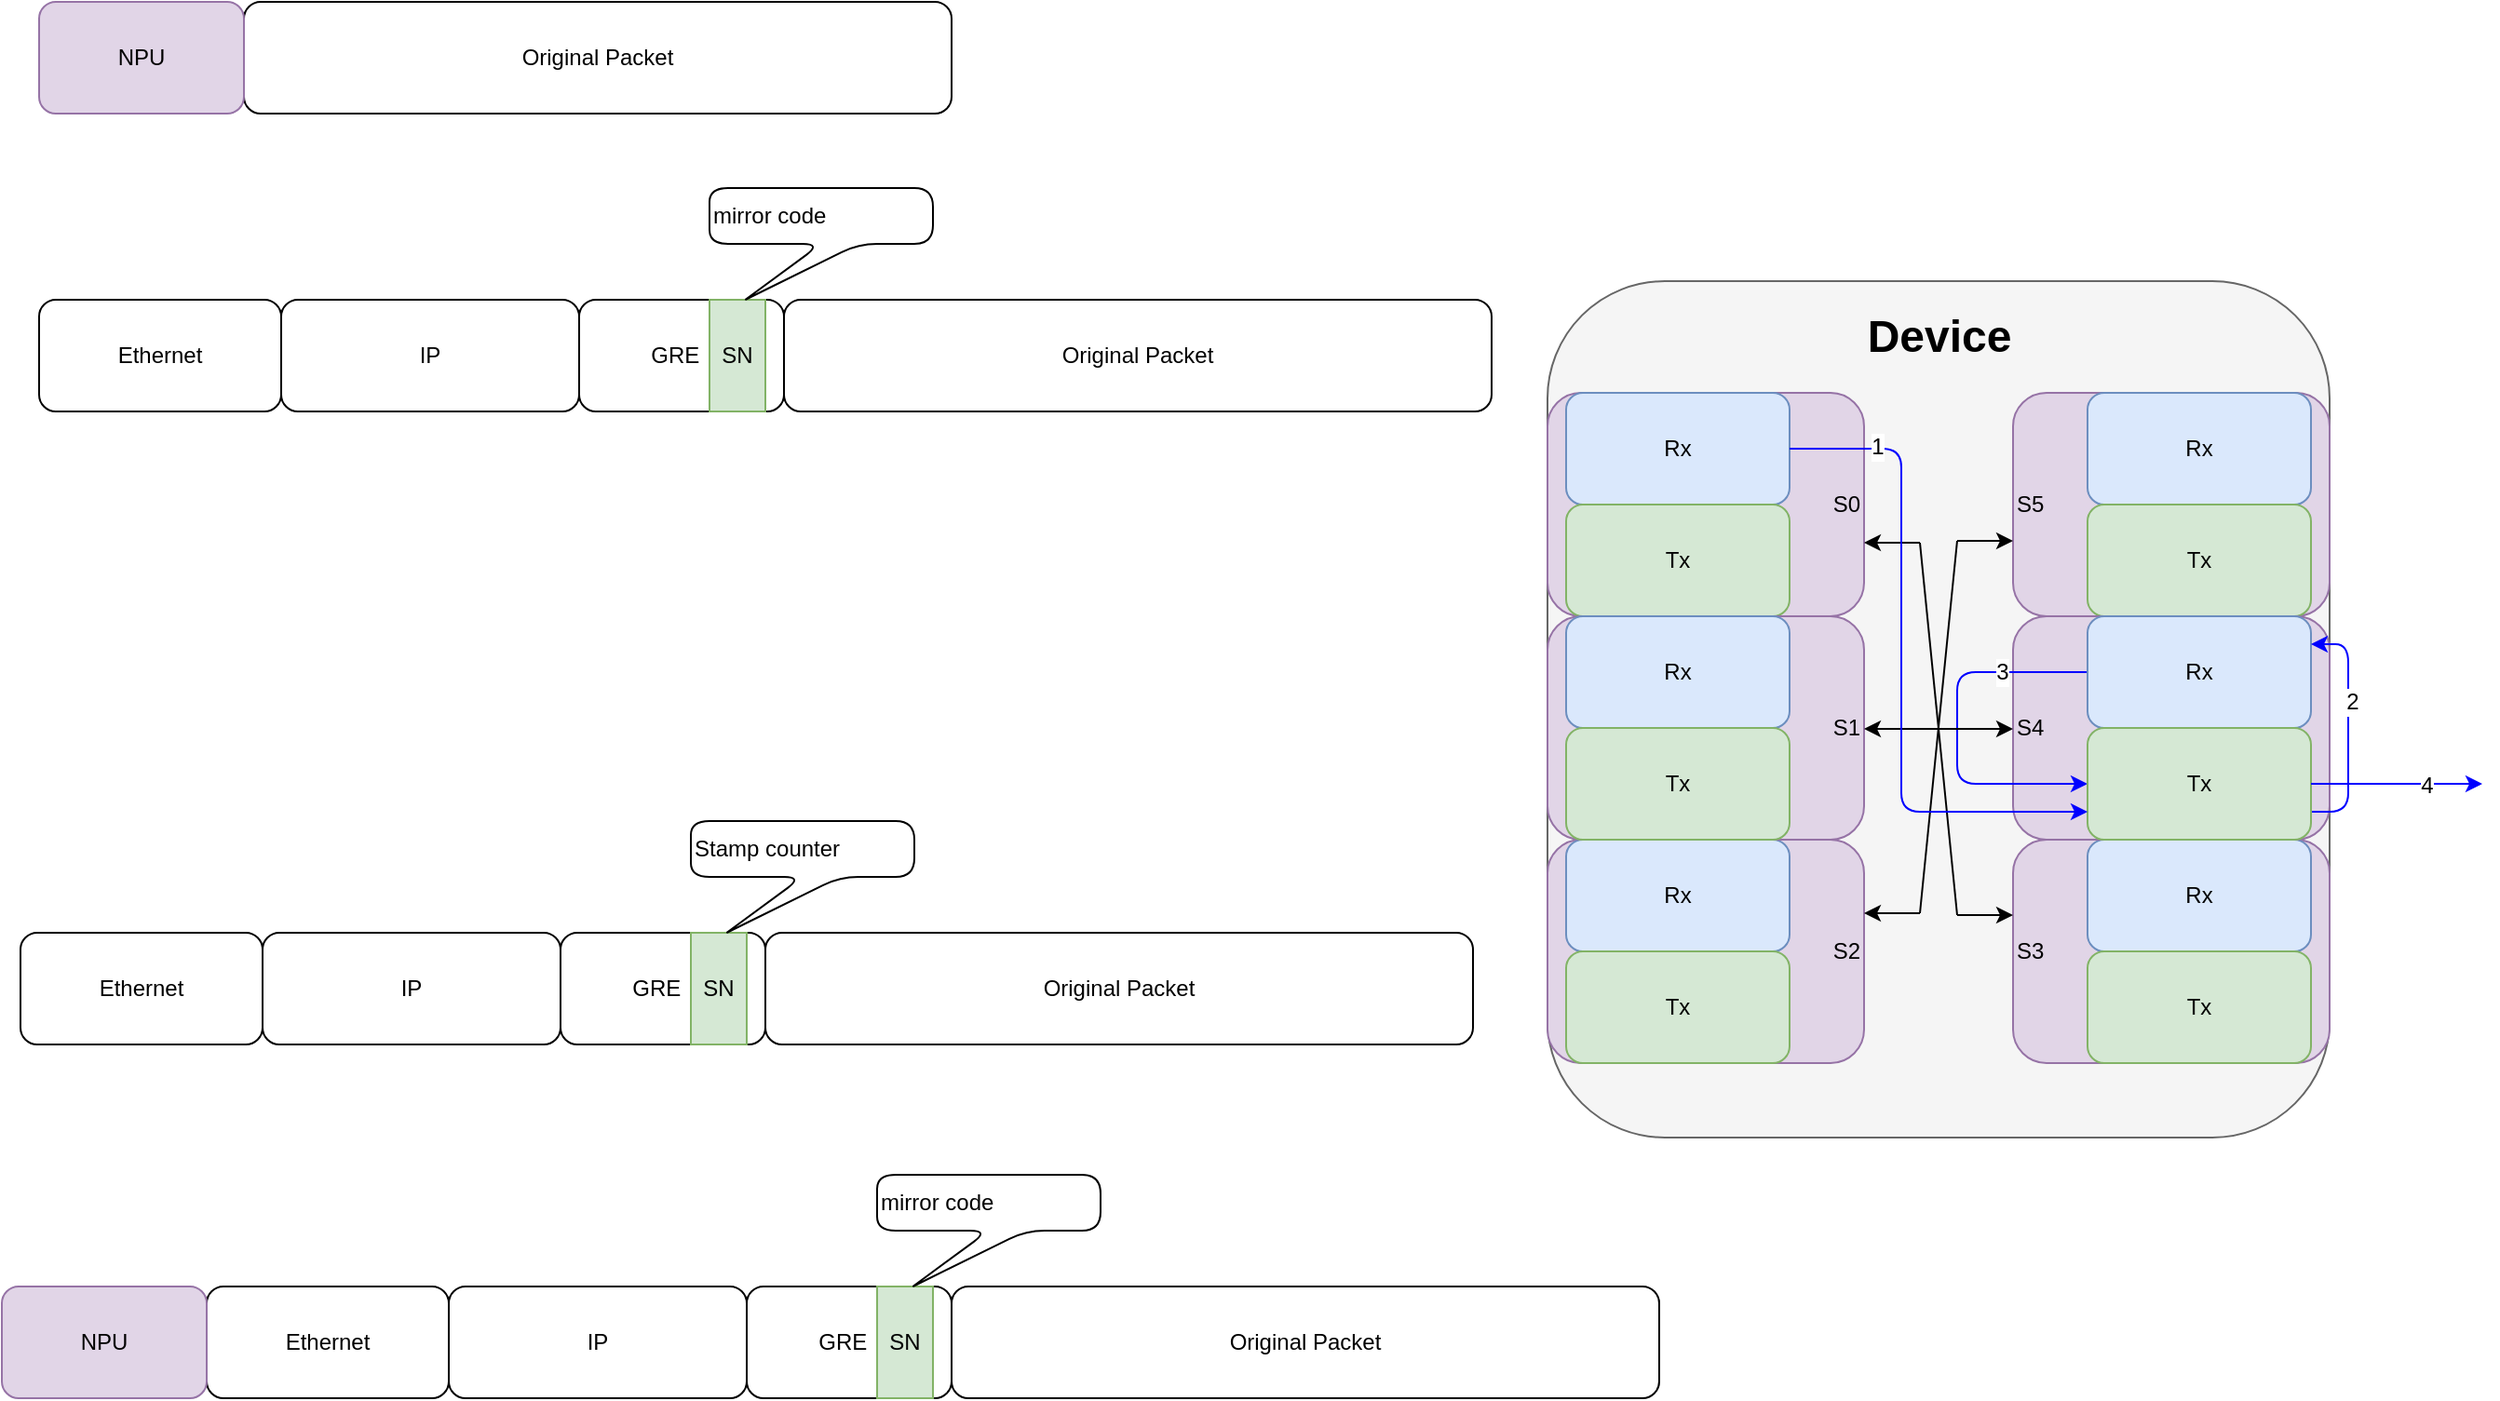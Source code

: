 <mxfile version="12.3.2" type="device" pages="1"><diagram name="Page-1" id="b520641d-4fe3-3701-9064-5fc419738815"><mxGraphModel dx="1092" dy="767" grid="1" gridSize="10" guides="1" tooltips="1" connect="1" arrows="1" fold="1" page="1" pageScale="1" pageWidth="1100" pageHeight="850" background="#ffffff" math="0" shadow="0"><root><mxCell id="0"/><mxCell id="1" parent="0"/><mxCell id="hanE_L80xzThyIajDXfe-21" value="Overlay" parent="0"/><mxCell id="hanE_L80xzThyIajDXfe-97" value="" style="group" vertex="1" connectable="0" parent="hanE_L80xzThyIajDXfe-21"><mxGeometry x="910" y="170" width="420" height="460" as="geometry"/></mxCell><mxCell id="hanE_L80xzThyIajDXfe-82" value="" style="group" vertex="1" connectable="0" parent="hanE_L80xzThyIajDXfe-97"><mxGeometry width="420" height="460" as="geometry"/></mxCell><mxCell id="hanE_L80xzThyIajDXfe-42" value="&lt;br&gt;&lt;br&gt;" style="rounded=1;whiteSpace=wrap;html=1;comic=0;align=center;labelPosition=center;verticalLabelPosition=top;verticalAlign=bottom;fillColor=#f5f5f5;strokeColor=#666666;fontColor=#333333;" vertex="1" parent="hanE_L80xzThyIajDXfe-82"><mxGeometry width="420" height="460" as="geometry"/></mxCell><mxCell id="hanE_L80xzThyIajDXfe-52" value="" style="group" vertex="1" connectable="0" parent="hanE_L80xzThyIajDXfe-82"><mxGeometry y="60" width="420" height="120" as="geometry"/></mxCell><mxCell id="hanE_L80xzThyIajDXfe-41" value="S0" style="rounded=1;whiteSpace=wrap;html=1;comic=0;align=right;fillColor=#e1d5e7;strokeColor=#9673a6;" vertex="1" parent="hanE_L80xzThyIajDXfe-52"><mxGeometry width="170" height="120" as="geometry"/></mxCell><mxCell id="hanE_L80xzThyIajDXfe-39" value="Rx" style="rounded=1;whiteSpace=wrap;html=1;comic=0;fillColor=#dae8fc;strokeColor=#6c8ebf;" vertex="1" parent="hanE_L80xzThyIajDXfe-52"><mxGeometry x="10" width="120" height="60" as="geometry"/></mxCell><mxCell id="hanE_L80xzThyIajDXfe-40" value="Tx" style="rounded=1;whiteSpace=wrap;html=1;comic=0;fillColor=#d5e8d4;strokeColor=#82b366;" vertex="1" parent="hanE_L80xzThyIajDXfe-52"><mxGeometry x="10" y="60" width="120" height="60" as="geometry"/></mxCell><mxCell id="hanE_L80xzThyIajDXfe-49" value="S5" style="rounded=1;whiteSpace=wrap;html=1;comic=0;align=left;fillColor=#e1d5e7;strokeColor=#9673a6;" vertex="1" parent="hanE_L80xzThyIajDXfe-52"><mxGeometry x="250" width="170" height="120" as="geometry"/></mxCell><mxCell id="hanE_L80xzThyIajDXfe-50" value="Rx" style="rounded=1;whiteSpace=wrap;html=1;comic=0;fillColor=#dae8fc;strokeColor=#6c8ebf;" vertex="1" parent="hanE_L80xzThyIajDXfe-52"><mxGeometry x="290" width="120" height="60" as="geometry"/></mxCell><mxCell id="hanE_L80xzThyIajDXfe-51" value="Tx" style="rounded=1;whiteSpace=wrap;html=1;comic=0;fillColor=#d5e8d4;strokeColor=#82b366;" vertex="1" parent="hanE_L80xzThyIajDXfe-52"><mxGeometry x="290" y="60" width="120" height="60" as="geometry"/></mxCell><mxCell id="hanE_L80xzThyIajDXfe-53" value="" style="group" vertex="1" connectable="0" parent="hanE_L80xzThyIajDXfe-82"><mxGeometry y="300" width="420" height="120" as="geometry"/></mxCell><mxCell id="hanE_L80xzThyIajDXfe-54" value="S2" style="rounded=1;whiteSpace=wrap;html=1;comic=0;align=right;fillColor=#e1d5e7;strokeColor=#9673a6;" vertex="1" parent="hanE_L80xzThyIajDXfe-53"><mxGeometry width="170" height="120" as="geometry"/></mxCell><mxCell id="hanE_L80xzThyIajDXfe-55" value="Rx" style="rounded=1;whiteSpace=wrap;html=1;comic=0;fillColor=#dae8fc;strokeColor=#6c8ebf;" vertex="1" parent="hanE_L80xzThyIajDXfe-53"><mxGeometry x="10" width="120" height="60" as="geometry"/></mxCell><mxCell id="hanE_L80xzThyIajDXfe-56" value="Tx" style="rounded=1;whiteSpace=wrap;html=1;comic=0;fillColor=#d5e8d4;strokeColor=#82b366;" vertex="1" parent="hanE_L80xzThyIajDXfe-53"><mxGeometry x="10" y="60" width="120" height="60" as="geometry"/></mxCell><mxCell id="hanE_L80xzThyIajDXfe-57" value="S3" style="rounded=1;whiteSpace=wrap;html=1;comic=0;align=left;fillColor=#e1d5e7;strokeColor=#9673a6;" vertex="1" parent="hanE_L80xzThyIajDXfe-53"><mxGeometry x="250" width="170" height="120" as="geometry"/></mxCell><mxCell id="hanE_L80xzThyIajDXfe-58" value="Rx" style="rounded=1;whiteSpace=wrap;html=1;comic=0;fillColor=#dae8fc;strokeColor=#6c8ebf;" vertex="1" parent="hanE_L80xzThyIajDXfe-53"><mxGeometry x="290" width="120" height="60" as="geometry"/></mxCell><mxCell id="hanE_L80xzThyIajDXfe-59" value="Tx" style="rounded=1;whiteSpace=wrap;html=1;comic=0;fillColor=#d5e8d4;strokeColor=#82b366;" vertex="1" parent="hanE_L80xzThyIajDXfe-53"><mxGeometry x="290" y="60" width="120" height="60" as="geometry"/></mxCell><mxCell id="hanE_L80xzThyIajDXfe-60" value="" style="group" vertex="1" connectable="0" parent="hanE_L80xzThyIajDXfe-82"><mxGeometry y="180" width="420" height="120" as="geometry"/></mxCell><mxCell id="hanE_L80xzThyIajDXfe-61" value="S1" style="rounded=1;whiteSpace=wrap;html=1;comic=0;align=right;fillColor=#e1d5e7;strokeColor=#9673a6;" vertex="1" parent="hanE_L80xzThyIajDXfe-60"><mxGeometry width="170" height="120" as="geometry"/></mxCell><mxCell id="hanE_L80xzThyIajDXfe-62" value="Rx" style="rounded=1;whiteSpace=wrap;html=1;comic=0;fillColor=#dae8fc;strokeColor=#6c8ebf;" vertex="1" parent="hanE_L80xzThyIajDXfe-60"><mxGeometry x="10" width="120" height="60" as="geometry"/></mxCell><mxCell id="hanE_L80xzThyIajDXfe-63" value="Tx" style="rounded=1;whiteSpace=wrap;html=1;comic=0;fillColor=#d5e8d4;strokeColor=#82b366;" vertex="1" parent="hanE_L80xzThyIajDXfe-60"><mxGeometry x="10" y="60" width="120" height="60" as="geometry"/></mxCell><mxCell id="hanE_L80xzThyIajDXfe-64" value="S4" style="rounded=1;whiteSpace=wrap;html=1;comic=0;align=left;fillColor=#e1d5e7;strokeColor=#9673a6;" vertex="1" parent="hanE_L80xzThyIajDXfe-60"><mxGeometry x="250" width="170" height="120" as="geometry"/></mxCell><mxCell id="hanE_L80xzThyIajDXfe-102" style="edgeStyle=orthogonalEdgeStyle;rounded=1;orthogonalLoop=1;jettySize=auto;html=1;exitX=0;exitY=0.5;exitDx=0;exitDy=0;entryX=0;entryY=0.5;entryDx=0;entryDy=0;strokeColor=#0000FF;" edge="1" parent="hanE_L80xzThyIajDXfe-60" source="hanE_L80xzThyIajDXfe-65" target="hanE_L80xzThyIajDXfe-66"><mxGeometry relative="1" as="geometry"><Array as="points"><mxPoint x="220" y="30"/><mxPoint x="220" y="90"/></Array></mxGeometry></mxCell><mxCell id="hanE_L80xzThyIajDXfe-107" value="3" style="text;html=1;align=center;verticalAlign=middle;resizable=0;points=[];;labelBackgroundColor=#ffffff;" vertex="1" connectable="0" parent="hanE_L80xzThyIajDXfe-102"><mxGeometry x="-0.54" relative="1" as="geometry"><mxPoint as="offset"/></mxGeometry></mxCell><mxCell id="hanE_L80xzThyIajDXfe-65" value="Rx" style="rounded=1;whiteSpace=wrap;html=1;comic=0;fillColor=#dae8fc;strokeColor=#6c8ebf;" vertex="1" parent="hanE_L80xzThyIajDXfe-60"><mxGeometry x="290" width="120" height="60" as="geometry"/></mxCell><mxCell id="hanE_L80xzThyIajDXfe-100" style="edgeStyle=orthogonalEdgeStyle;rounded=1;orthogonalLoop=1;jettySize=auto;html=1;exitX=1;exitY=0.75;exitDx=0;exitDy=0;entryX=1;entryY=0.25;entryDx=0;entryDy=0;strokeColor=#0000FF;" edge="1" parent="hanE_L80xzThyIajDXfe-60" source="hanE_L80xzThyIajDXfe-66" target="hanE_L80xzThyIajDXfe-65"><mxGeometry relative="1" as="geometry"><Array as="points"><mxPoint x="430" y="105"/><mxPoint x="430" y="15"/></Array></mxGeometry></mxCell><mxCell id="hanE_L80xzThyIajDXfe-101" value="2" style="text;html=1;align=center;verticalAlign=middle;resizable=0;points=[];;labelBackgroundColor=#ffffff;" vertex="1" connectable="0" parent="hanE_L80xzThyIajDXfe-100"><mxGeometry x="0.212" y="-2" relative="1" as="geometry"><mxPoint as="offset"/></mxGeometry></mxCell><mxCell id="hanE_L80xzThyIajDXfe-66" value="Tx" style="rounded=1;whiteSpace=wrap;html=1;comic=0;fillColor=#d5e8d4;strokeColor=#82b366;" vertex="1" parent="hanE_L80xzThyIajDXfe-60"><mxGeometry x="290" y="60" width="120" height="60" as="geometry"/></mxCell><mxCell id="hanE_L80xzThyIajDXfe-81" value="" style="group" vertex="1" connectable="0" parent="hanE_L80xzThyIajDXfe-82"><mxGeometry x="170" y="139.5" width="80" height="201" as="geometry"/></mxCell><mxCell id="hanE_L80xzThyIajDXfe-80" value="" style="group" vertex="1" connectable="0" parent="hanE_L80xzThyIajDXfe-81"><mxGeometry width="80" height="201" as="geometry"/></mxCell><mxCell id="hanE_L80xzThyIajDXfe-69" value="" style="endArrow=none;html=1;" edge="1" parent="hanE_L80xzThyIajDXfe-80"><mxGeometry width="50" height="50" relative="1" as="geometry"><mxPoint x="50" y="201" as="sourcePoint"/><mxPoint x="30" y="1" as="targetPoint"/></mxGeometry></mxCell><mxCell id="hanE_L80xzThyIajDXfe-70" value="" style="endArrow=classic;html=1;" edge="1" parent="hanE_L80xzThyIajDXfe-80"><mxGeometry width="50" height="50" relative="1" as="geometry"><mxPoint x="50" y="201" as="sourcePoint"/><mxPoint x="80" y="201" as="targetPoint"/></mxGeometry></mxCell><mxCell id="hanE_L80xzThyIajDXfe-71" value="" style="endArrow=classic;html=1;" edge="1" parent="hanE_L80xzThyIajDXfe-80"><mxGeometry width="50" height="50" relative="1" as="geometry"><mxPoint x="30" y="1" as="sourcePoint"/><mxPoint y="1" as="targetPoint"/></mxGeometry></mxCell><mxCell id="hanE_L80xzThyIajDXfe-74" value="" style="endArrow=none;html=1;" edge="1" parent="hanE_L80xzThyIajDXfe-80"><mxGeometry width="50" height="50" relative="1" as="geometry"><mxPoint x="30" y="200" as="sourcePoint"/><mxPoint x="50" as="targetPoint"/></mxGeometry></mxCell><mxCell id="hanE_L80xzThyIajDXfe-75" value="" style="endArrow=classic;html=1;" edge="1" parent="hanE_L80xzThyIajDXfe-80"><mxGeometry width="50" height="50" relative="1" as="geometry"><mxPoint x="50" as="sourcePoint"/><mxPoint x="80" as="targetPoint"/></mxGeometry></mxCell><mxCell id="hanE_L80xzThyIajDXfe-76" value="" style="endArrow=classic;html=1;" edge="1" parent="hanE_L80xzThyIajDXfe-80"><mxGeometry width="50" height="50" relative="1" as="geometry"><mxPoint x="30" y="200" as="sourcePoint"/><mxPoint y="200" as="targetPoint"/></mxGeometry></mxCell><mxCell id="hanE_L80xzThyIajDXfe-78" value="" style="endArrow=classic;html=1;" edge="1" parent="hanE_L80xzThyIajDXfe-80"><mxGeometry width="50" height="50" relative="1" as="geometry"><mxPoint x="40" y="101" as="sourcePoint"/><mxPoint x="80" y="101" as="targetPoint"/></mxGeometry></mxCell><mxCell id="hanE_L80xzThyIajDXfe-79" value="" style="endArrow=classic;html=1;" edge="1" parent="hanE_L80xzThyIajDXfe-80"><mxGeometry width="50" height="50" relative="1" as="geometry"><mxPoint x="40" y="101" as="sourcePoint"/><mxPoint y="101" as="targetPoint"/></mxGeometry></mxCell><mxCell id="hanE_L80xzThyIajDXfe-96" value="Device" style="text;strokeColor=none;fillColor=none;html=1;fontSize=24;fontStyle=1;verticalAlign=middle;align=center;rounded=1;comic=0;" vertex="1" parent="hanE_L80xzThyIajDXfe-82"><mxGeometry x="160" y="10" width="100" height="40" as="geometry"/></mxCell><mxCell id="hanE_L80xzThyIajDXfe-98" style="edgeStyle=orthogonalEdgeStyle;rounded=1;orthogonalLoop=1;jettySize=auto;html=1;exitX=1;exitY=0.5;exitDx=0;exitDy=0;entryX=0;entryY=0.75;entryDx=0;entryDy=0;strokeColor=#0000FF;" edge="1" parent="hanE_L80xzThyIajDXfe-82" source="hanE_L80xzThyIajDXfe-39" target="hanE_L80xzThyIajDXfe-66"><mxGeometry relative="1" as="geometry"><Array as="points"><mxPoint x="190" y="90"/><mxPoint x="190" y="285"/></Array></mxGeometry></mxCell><mxCell id="hanE_L80xzThyIajDXfe-99" value="1" style="text;html=1;align=center;verticalAlign=middle;resizable=0;points=[];;labelBackgroundColor=#ffffff;" vertex="1" connectable="0" parent="hanE_L80xzThyIajDXfe-98"><mxGeometry x="-0.639" y="1" relative="1" as="geometry"><mxPoint x="-14" y="-5" as="offset"/></mxGeometry></mxCell><mxCell id="hanE_L80xzThyIajDXfe-104" style="edgeStyle=orthogonalEdgeStyle;rounded=1;orthogonalLoop=1;jettySize=auto;html=1;exitX=1;exitY=0.5;exitDx=0;exitDy=0;strokeColor=#0000FF;" edge="1" parent="hanE_L80xzThyIajDXfe-21" source="hanE_L80xzThyIajDXfe-66"><mxGeometry relative="1" as="geometry"><mxPoint x="1412" y="440" as="targetPoint"/></mxGeometry></mxCell><mxCell id="hanE_L80xzThyIajDXfe-105" value="4" style="text;html=1;align=center;verticalAlign=middle;resizable=0;points=[];;labelBackgroundColor=#ffffff;" vertex="1" connectable="0" parent="hanE_L80xzThyIajDXfe-104"><mxGeometry x="0.356" relative="1" as="geometry"><mxPoint as="offset"/></mxGeometry></mxCell><mxCell id="hanE_L80xzThyIajDXfe-108" value="Original Packet" style="rounded=1;whiteSpace=wrap;html=1;comic=0;align=center;" vertex="1" parent="hanE_L80xzThyIajDXfe-21"><mxGeometry x="210" y="20" width="380" height="60" as="geometry"/></mxCell><mxCell id="hanE_L80xzThyIajDXfe-109" value="NPU" style="rounded=1;whiteSpace=wrap;html=1;comic=0;align=center;fillColor=#e1d5e7;strokeColor=#9673a6;" vertex="1" parent="hanE_L80xzThyIajDXfe-21"><mxGeometry x="100" y="20" width="110" height="60" as="geometry"/></mxCell><mxCell id="hanE_L80xzThyIajDXfe-110" value="Original Packet" style="rounded=1;whiteSpace=wrap;html=1;comic=0;align=center;" vertex="1" parent="hanE_L80xzThyIajDXfe-21"><mxGeometry x="500" y="180" width="380" height="60" as="geometry"/></mxCell><mxCell id="hanE_L80xzThyIajDXfe-111" value="GRE&amp;nbsp;&amp;nbsp;" style="rounded=1;whiteSpace=wrap;html=1;comic=0;align=center;" vertex="1" parent="hanE_L80xzThyIajDXfe-21"><mxGeometry x="390" y="180" width="110" height="60" as="geometry"/></mxCell><mxCell id="hanE_L80xzThyIajDXfe-112" value="IP" style="rounded=1;whiteSpace=wrap;html=1;comic=0;align=center;" vertex="1" parent="hanE_L80xzThyIajDXfe-21"><mxGeometry x="230" y="180" width="160" height="60" as="geometry"/></mxCell><mxCell id="hanE_L80xzThyIajDXfe-113" value="Ethernet" style="rounded=1;whiteSpace=wrap;html=1;comic=0;align=center;" vertex="1" parent="hanE_L80xzThyIajDXfe-21"><mxGeometry x="100" y="180" width="130" height="60" as="geometry"/></mxCell><mxCell id="hanE_L80xzThyIajDXfe-114" value="SN" style="rounded=0;whiteSpace=wrap;html=1;comic=0;align=center;fillColor=#d5e8d4;strokeColor=#82b366;" vertex="1" parent="hanE_L80xzThyIajDXfe-21"><mxGeometry x="460" y="180" width="30" height="60" as="geometry"/></mxCell><mxCell id="hanE_L80xzThyIajDXfe-116" value="mirror code" style="shape=callout;whiteSpace=wrap;html=1;perimeter=calloutPerimeter;rounded=1;comic=0;align=left;position2=0.16;" vertex="1" parent="hanE_L80xzThyIajDXfe-21"><mxGeometry x="460" y="120" width="120" height="60" as="geometry"/></mxCell><mxCell id="hanE_L80xzThyIajDXfe-117" value="Original Packet" style="rounded=1;whiteSpace=wrap;html=1;comic=0;align=center;" vertex="1" parent="hanE_L80xzThyIajDXfe-21"><mxGeometry x="490" y="520" width="380" height="60" as="geometry"/></mxCell><mxCell id="hanE_L80xzThyIajDXfe-118" value="GRE&amp;nbsp;&amp;nbsp;" style="rounded=1;whiteSpace=wrap;html=1;comic=0;align=center;" vertex="1" parent="hanE_L80xzThyIajDXfe-21"><mxGeometry x="380" y="520" width="110" height="60" as="geometry"/></mxCell><mxCell id="hanE_L80xzThyIajDXfe-119" value="IP" style="rounded=1;whiteSpace=wrap;html=1;comic=0;align=center;" vertex="1" parent="hanE_L80xzThyIajDXfe-21"><mxGeometry x="220" y="520" width="160" height="60" as="geometry"/></mxCell><mxCell id="hanE_L80xzThyIajDXfe-120" value="Ethernet" style="rounded=1;whiteSpace=wrap;html=1;comic=0;align=center;" vertex="1" parent="hanE_L80xzThyIajDXfe-21"><mxGeometry x="90" y="520" width="130" height="60" as="geometry"/></mxCell><mxCell id="hanE_L80xzThyIajDXfe-121" value="SN" style="rounded=0;whiteSpace=wrap;html=1;comic=0;align=center;fillColor=#d5e8d4;strokeColor=#82b366;" vertex="1" parent="hanE_L80xzThyIajDXfe-21"><mxGeometry x="450" y="520" width="30" height="60" as="geometry"/></mxCell><mxCell id="hanE_L80xzThyIajDXfe-122" value="Stamp counter" style="shape=callout;whiteSpace=wrap;html=1;perimeter=calloutPerimeter;rounded=1;comic=0;align=left;position2=0.16;" vertex="1" parent="hanE_L80xzThyIajDXfe-21"><mxGeometry x="450" y="460" width="120" height="60" as="geometry"/></mxCell><mxCell id="hanE_L80xzThyIajDXfe-123" value="Original Packet" style="rounded=1;whiteSpace=wrap;html=1;comic=0;align=center;" vertex="1" parent="hanE_L80xzThyIajDXfe-21"><mxGeometry x="590" y="710" width="380" height="60" as="geometry"/></mxCell><mxCell id="hanE_L80xzThyIajDXfe-124" value="GRE&amp;nbsp;&amp;nbsp;" style="rounded=1;whiteSpace=wrap;html=1;comic=0;align=center;" vertex="1" parent="hanE_L80xzThyIajDXfe-21"><mxGeometry x="480" y="710" width="110" height="60" as="geometry"/></mxCell><mxCell id="hanE_L80xzThyIajDXfe-125" value="IP" style="rounded=1;whiteSpace=wrap;html=1;comic=0;align=center;" vertex="1" parent="hanE_L80xzThyIajDXfe-21"><mxGeometry x="320" y="710" width="160" height="60" as="geometry"/></mxCell><mxCell id="hanE_L80xzThyIajDXfe-126" value="Ethernet" style="rounded=1;whiteSpace=wrap;html=1;comic=0;align=center;" vertex="1" parent="hanE_L80xzThyIajDXfe-21"><mxGeometry x="190" y="710" width="130" height="60" as="geometry"/></mxCell><mxCell id="hanE_L80xzThyIajDXfe-127" value="SN" style="rounded=0;whiteSpace=wrap;html=1;comic=0;align=center;fillColor=#d5e8d4;strokeColor=#82b366;" vertex="1" parent="hanE_L80xzThyIajDXfe-21"><mxGeometry x="550" y="710" width="30" height="60" as="geometry"/></mxCell><mxCell id="hanE_L80xzThyIajDXfe-128" value="mirror code" style="shape=callout;whiteSpace=wrap;html=1;perimeter=calloutPerimeter;rounded=1;comic=0;align=left;position2=0.16;" vertex="1" parent="hanE_L80xzThyIajDXfe-21"><mxGeometry x="550" y="650" width="120" height="60" as="geometry"/></mxCell><mxCell id="hanE_L80xzThyIajDXfe-129" value="NPU" style="rounded=1;whiteSpace=wrap;html=1;comic=0;align=center;fillColor=#e1d5e7;strokeColor=#9673a6;" vertex="1" parent="hanE_L80xzThyIajDXfe-21"><mxGeometry x="80" y="710" width="110" height="60" as="geometry"/></mxCell></root></mxGraphModel></diagram></mxfile>